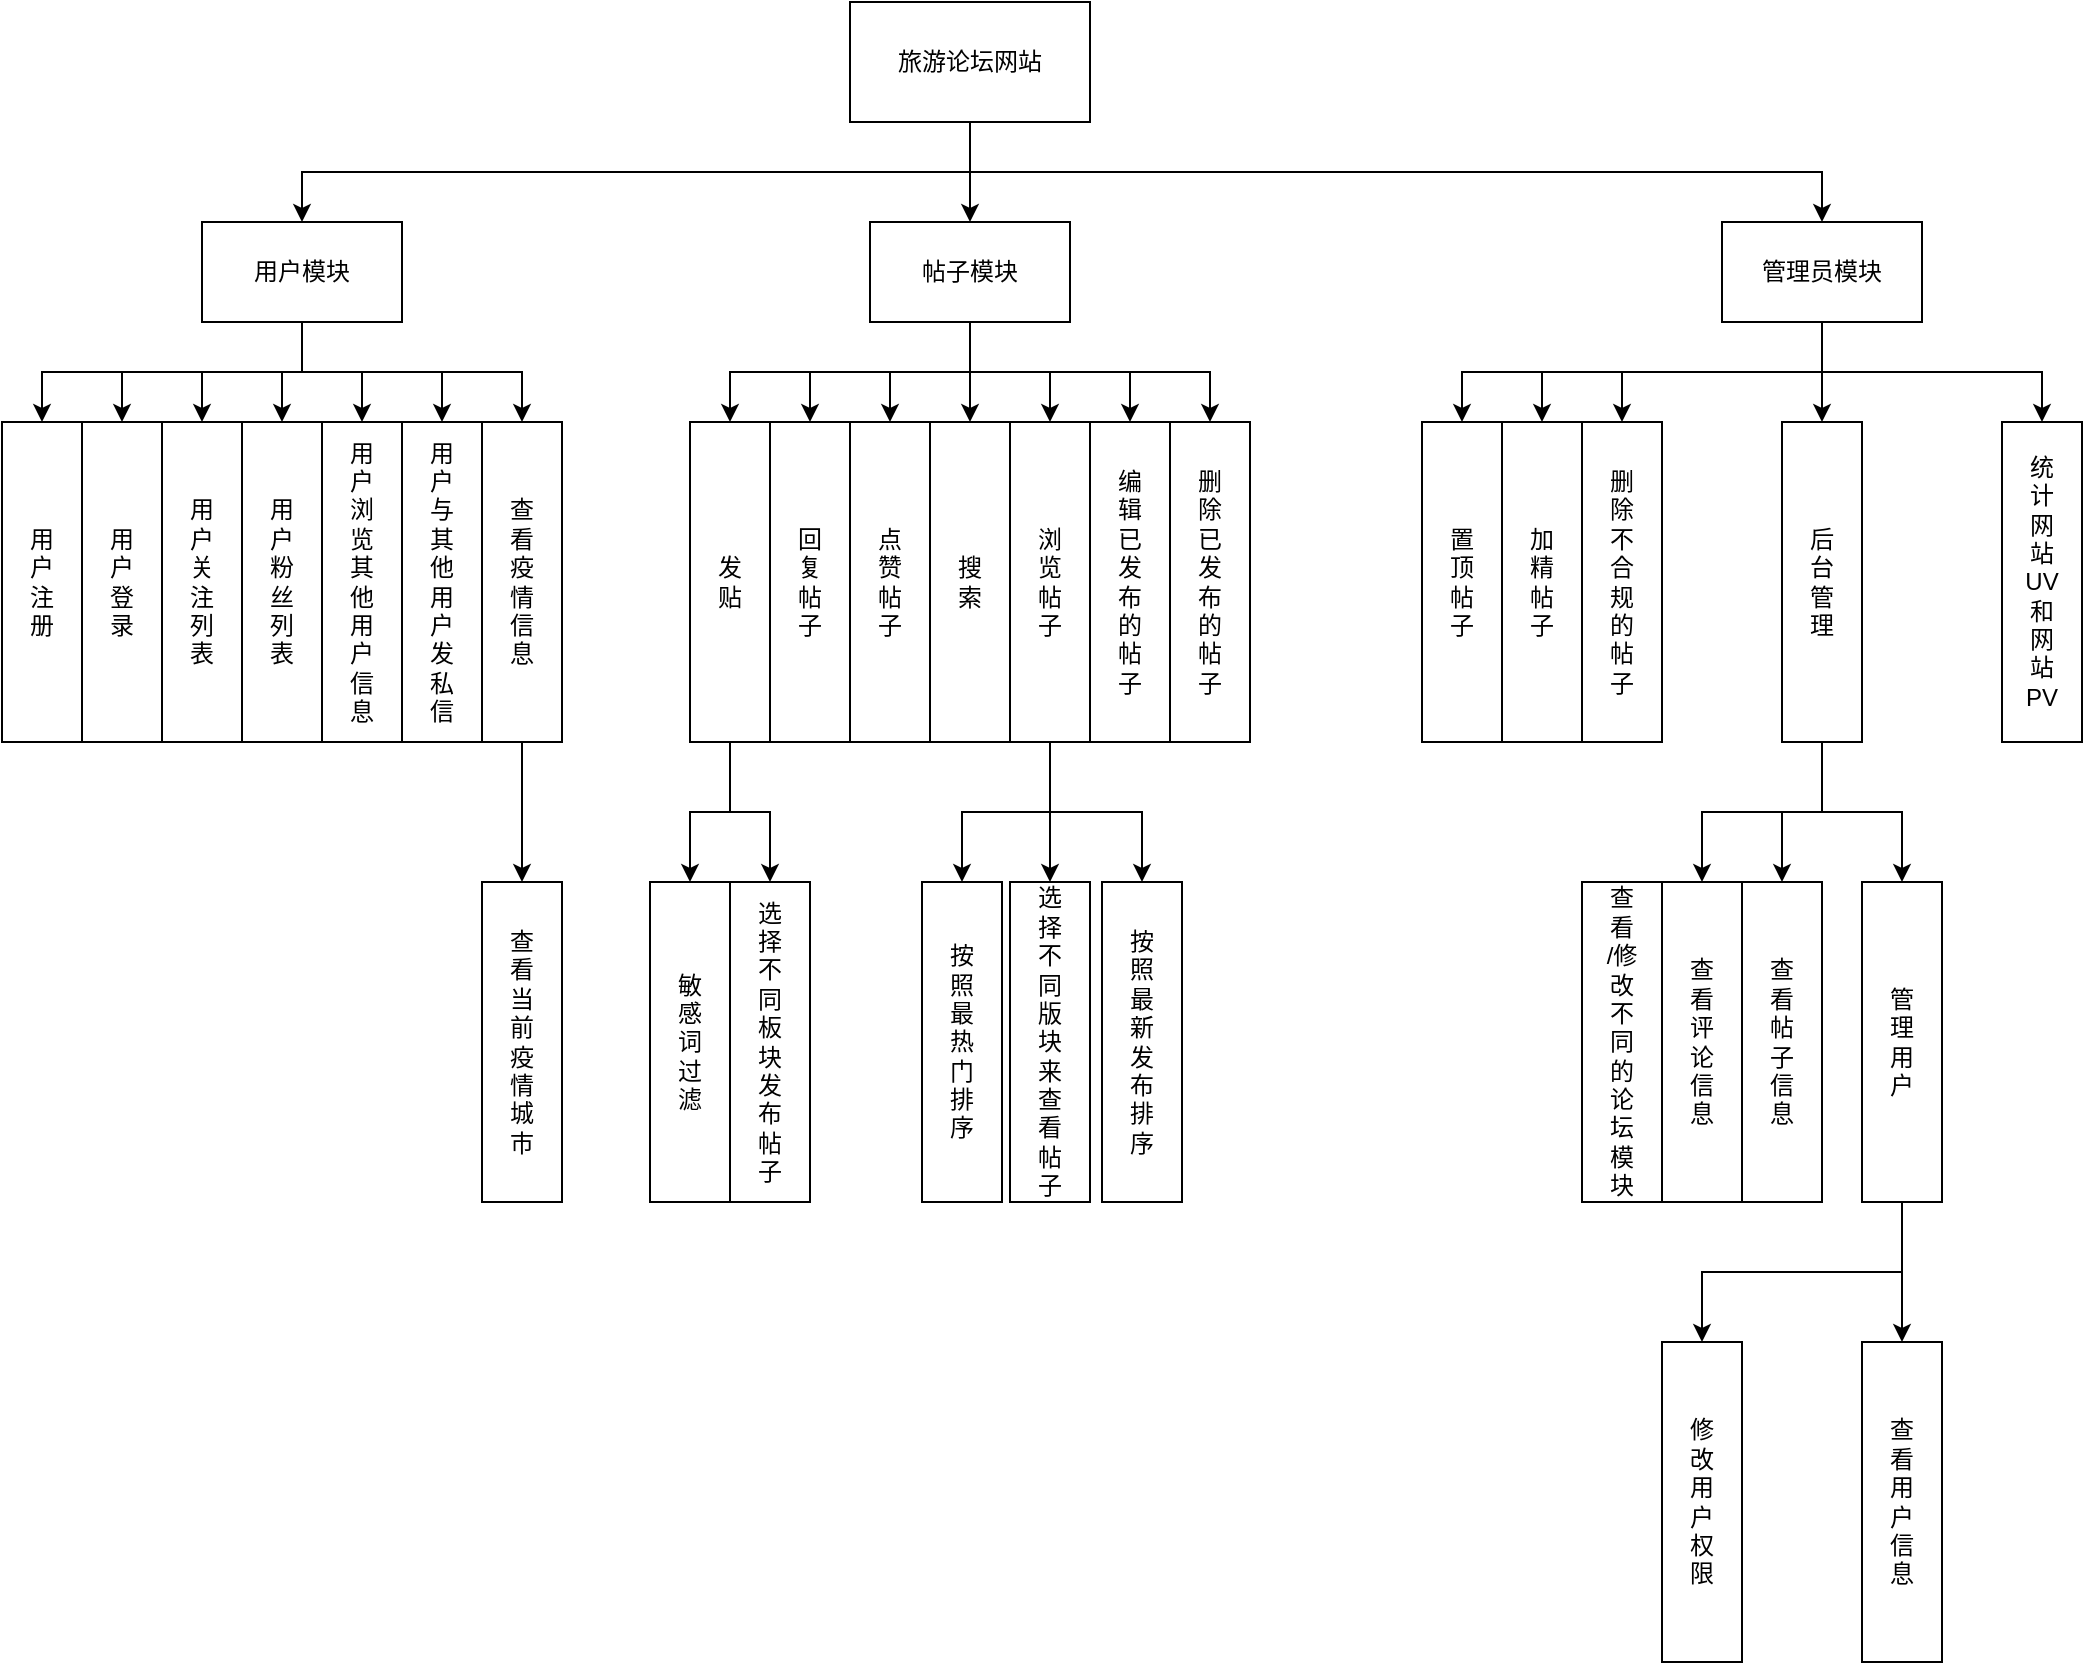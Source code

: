 <mxfile version="14.6.0" type="github">
  <diagram id="49rk-oyeW27E8G0W24V0" name="Page-1">
    <mxGraphModel dx="1038" dy="548" grid="1" gridSize="10" guides="1" tooltips="1" connect="1" arrows="1" fold="1" page="1" pageScale="1" pageWidth="1169" pageHeight="1654" math="0" shadow="0">
      <root>
        <mxCell id="0" />
        <mxCell id="1" parent="0" />
        <mxCell id="0Fw3cPpUBIYJnSgGxfYX-5" style="edgeStyle=orthogonalEdgeStyle;rounded=0;orthogonalLoop=1;jettySize=auto;html=1;exitX=0.5;exitY=1;exitDx=0;exitDy=0;entryX=0.5;entryY=0;entryDx=0;entryDy=0;" parent="1" source="0Fw3cPpUBIYJnSgGxfYX-1" target="0Fw3cPpUBIYJnSgGxfYX-3" edge="1">
          <mxGeometry relative="1" as="geometry" />
        </mxCell>
        <mxCell id="0Fw3cPpUBIYJnSgGxfYX-6" style="edgeStyle=orthogonalEdgeStyle;rounded=0;orthogonalLoop=1;jettySize=auto;html=1;exitX=0.5;exitY=1;exitDx=0;exitDy=0;entryX=0.5;entryY=0;entryDx=0;entryDy=0;" parent="1" source="0Fw3cPpUBIYJnSgGxfYX-1" target="0Fw3cPpUBIYJnSgGxfYX-2" edge="1">
          <mxGeometry relative="1" as="geometry" />
        </mxCell>
        <mxCell id="0Fw3cPpUBIYJnSgGxfYX-7" style="edgeStyle=orthogonalEdgeStyle;rounded=0;orthogonalLoop=1;jettySize=auto;html=1;exitX=0.5;exitY=1;exitDx=0;exitDy=0;" parent="1" source="0Fw3cPpUBIYJnSgGxfYX-1" target="0Fw3cPpUBIYJnSgGxfYX-4" edge="1">
          <mxGeometry relative="1" as="geometry" />
        </mxCell>
        <mxCell id="0Fw3cPpUBIYJnSgGxfYX-1" value="旅游论坛网站" style="rounded=0;whiteSpace=wrap;html=1;" parent="1" vertex="1">
          <mxGeometry x="524" y="40" width="120" height="60" as="geometry" />
        </mxCell>
        <mxCell id="0Fw3cPpUBIYJnSgGxfYX-9" style="edgeStyle=orthogonalEdgeStyle;rounded=0;orthogonalLoop=1;jettySize=auto;html=1;exitX=0.5;exitY=1;exitDx=0;exitDy=0;entryX=0.5;entryY=0;entryDx=0;entryDy=0;" parent="1" source="0Fw3cPpUBIYJnSgGxfYX-2" target="0Fw3cPpUBIYJnSgGxfYX-8" edge="1">
          <mxGeometry relative="1" as="geometry" />
        </mxCell>
        <mxCell id="0Fw3cPpUBIYJnSgGxfYX-14" style="edgeStyle=orthogonalEdgeStyle;rounded=0;orthogonalLoop=1;jettySize=auto;html=1;exitX=0.5;exitY=1;exitDx=0;exitDy=0;" parent="1" source="0Fw3cPpUBIYJnSgGxfYX-2" target="0Fw3cPpUBIYJnSgGxfYX-10" edge="1">
          <mxGeometry relative="1" as="geometry" />
        </mxCell>
        <mxCell id="0Fw3cPpUBIYJnSgGxfYX-15" style="edgeStyle=orthogonalEdgeStyle;rounded=0;orthogonalLoop=1;jettySize=auto;html=1;exitX=0.5;exitY=1;exitDx=0;exitDy=0;entryX=0.5;entryY=0;entryDx=0;entryDy=0;" parent="1" source="0Fw3cPpUBIYJnSgGxfYX-2" target="0Fw3cPpUBIYJnSgGxfYX-11" edge="1">
          <mxGeometry relative="1" as="geometry" />
        </mxCell>
        <mxCell id="0Fw3cPpUBIYJnSgGxfYX-16" style="edgeStyle=orthogonalEdgeStyle;rounded=0;orthogonalLoop=1;jettySize=auto;html=1;exitX=0.5;exitY=1;exitDx=0;exitDy=0;entryX=0.5;entryY=0;entryDx=0;entryDy=0;" parent="1" source="0Fw3cPpUBIYJnSgGxfYX-2" target="0Fw3cPpUBIYJnSgGxfYX-12" edge="1">
          <mxGeometry relative="1" as="geometry" />
        </mxCell>
        <mxCell id="0Fw3cPpUBIYJnSgGxfYX-18" style="edgeStyle=orthogonalEdgeStyle;rounded=0;orthogonalLoop=1;jettySize=auto;html=1;exitX=0.5;exitY=1;exitDx=0;exitDy=0;" parent="1" source="0Fw3cPpUBIYJnSgGxfYX-2" target="0Fw3cPpUBIYJnSgGxfYX-17" edge="1">
          <mxGeometry relative="1" as="geometry" />
        </mxCell>
        <mxCell id="Aib1ORKr1hlKCMjZjfiZ-2" style="edgeStyle=orthogonalEdgeStyle;rounded=0;orthogonalLoop=1;jettySize=auto;html=1;exitX=0.5;exitY=1;exitDx=0;exitDy=0;entryX=0.5;entryY=0;entryDx=0;entryDy=0;" parent="1" source="0Fw3cPpUBIYJnSgGxfYX-2" target="0Fw3cPpUBIYJnSgGxfYX-19" edge="1">
          <mxGeometry relative="1" as="geometry" />
        </mxCell>
        <mxCell id="Aib1ORKr1hlKCMjZjfiZ-3" style="edgeStyle=orthogonalEdgeStyle;rounded=0;orthogonalLoop=1;jettySize=auto;html=1;exitX=0.5;exitY=1;exitDx=0;exitDy=0;" parent="1" source="0Fw3cPpUBIYJnSgGxfYX-2" target="Aib1ORKr1hlKCMjZjfiZ-1" edge="1">
          <mxGeometry relative="1" as="geometry" />
        </mxCell>
        <mxCell id="0Fw3cPpUBIYJnSgGxfYX-2" value="用户模块&lt;span style=&quot;color: rgba(0 , 0 , 0 , 0) ; font-family: monospace ; font-size: 0px&quot;&gt;%3CmxGraphModel%3E%3Croot%3E%3CmxCell%20id%3D%220%22%2F%3E%3CmxCell%20id%3D%221%22%20parent%3D%220%22%2F%3E%3CmxCell%20id%3D%222%22%20value%3D%22%22%20style%3D%22rounded%3D0%3BwhiteSpace%3Dwrap%3Bhtml%3D1%3Brotation%3D90%3B%22%20vertex%3D%221%22%20parent%3D%221%22%3E%3CmxGeometry%20x%3D%22130%22%20y%3D%22315%22%20width%3D%22110%22%20height%3D%2240%22%20as%3D%22geometry%22%2F%3E%3C%2FmxCell%3E%3C%2Froot%3E%3C%2FmxGraphModel%3E&lt;/span&gt;" style="rounded=0;whiteSpace=wrap;html=1;" parent="1" vertex="1">
          <mxGeometry x="200" y="150" width="100" height="50" as="geometry" />
        </mxCell>
        <mxCell id="0Fw3cPpUBIYJnSgGxfYX-25" style="edgeStyle=orthogonalEdgeStyle;rounded=0;orthogonalLoop=1;jettySize=auto;html=1;exitX=0.5;exitY=1;exitDx=0;exitDy=0;entryX=0.5;entryY=0;entryDx=0;entryDy=0;" parent="1" source="0Fw3cPpUBIYJnSgGxfYX-3" target="0Fw3cPpUBIYJnSgGxfYX-20" edge="1">
          <mxGeometry relative="1" as="geometry" />
        </mxCell>
        <mxCell id="0Fw3cPpUBIYJnSgGxfYX-26" style="edgeStyle=orthogonalEdgeStyle;rounded=0;orthogonalLoop=1;jettySize=auto;html=1;exitX=0.5;exitY=1;exitDx=0;exitDy=0;entryX=0.5;entryY=0;entryDx=0;entryDy=0;" parent="1" source="0Fw3cPpUBIYJnSgGxfYX-3" target="0Fw3cPpUBIYJnSgGxfYX-21" edge="1">
          <mxGeometry relative="1" as="geometry" />
        </mxCell>
        <mxCell id="0Fw3cPpUBIYJnSgGxfYX-27" style="edgeStyle=orthogonalEdgeStyle;rounded=0;orthogonalLoop=1;jettySize=auto;html=1;exitX=0.5;exitY=1;exitDx=0;exitDy=0;entryX=0.5;entryY=0;entryDx=0;entryDy=0;" parent="1" source="0Fw3cPpUBIYJnSgGxfYX-3" target="0Fw3cPpUBIYJnSgGxfYX-22" edge="1">
          <mxGeometry relative="1" as="geometry" />
        </mxCell>
        <mxCell id="0Fw3cPpUBIYJnSgGxfYX-28" style="edgeStyle=orthogonalEdgeStyle;rounded=0;orthogonalLoop=1;jettySize=auto;html=1;exitX=0.5;exitY=1;exitDx=0;exitDy=0;entryX=0.5;entryY=0;entryDx=0;entryDy=0;" parent="1" source="0Fw3cPpUBIYJnSgGxfYX-3" target="0Fw3cPpUBIYJnSgGxfYX-23" edge="1">
          <mxGeometry relative="1" as="geometry" />
        </mxCell>
        <mxCell id="0Fw3cPpUBIYJnSgGxfYX-29" style="edgeStyle=orthogonalEdgeStyle;rounded=0;orthogonalLoop=1;jettySize=auto;html=1;exitX=0.5;exitY=1;exitDx=0;exitDy=0;entryX=0.5;entryY=0;entryDx=0;entryDy=0;" parent="1" source="0Fw3cPpUBIYJnSgGxfYX-3" target="0Fw3cPpUBIYJnSgGxfYX-24" edge="1">
          <mxGeometry relative="1" as="geometry" />
        </mxCell>
        <mxCell id="9nTC4yC89c74CwT-ZPIh-2" style="edgeStyle=orthogonalEdgeStyle;rounded=0;orthogonalLoop=1;jettySize=auto;html=1;exitX=0.5;exitY=1;exitDx=0;exitDy=0;entryX=0.5;entryY=0;entryDx=0;entryDy=0;" parent="1" source="0Fw3cPpUBIYJnSgGxfYX-3" target="9nTC4yC89c74CwT-ZPIh-1" edge="1">
          <mxGeometry relative="1" as="geometry" />
        </mxCell>
        <mxCell id="9nTC4yC89c74CwT-ZPIh-4" style="edgeStyle=orthogonalEdgeStyle;rounded=0;orthogonalLoop=1;jettySize=auto;html=1;exitX=0.5;exitY=1;exitDx=0;exitDy=0;entryX=0.5;entryY=0;entryDx=0;entryDy=0;" parent="1" source="0Fw3cPpUBIYJnSgGxfYX-3" target="9nTC4yC89c74CwT-ZPIh-3" edge="1">
          <mxGeometry relative="1" as="geometry" />
        </mxCell>
        <mxCell id="0Fw3cPpUBIYJnSgGxfYX-3" value="帖子模块" style="rounded=0;whiteSpace=wrap;html=1;" parent="1" vertex="1">
          <mxGeometry x="534" y="150" width="100" height="50" as="geometry" />
        </mxCell>
        <mxCell id="0Fw3cPpUBIYJnSgGxfYX-48" style="edgeStyle=orthogonalEdgeStyle;rounded=0;orthogonalLoop=1;jettySize=auto;html=1;exitX=0.5;exitY=1;exitDx=0;exitDy=0;entryX=0.5;entryY=0;entryDx=0;entryDy=0;" parent="1" source="0Fw3cPpUBIYJnSgGxfYX-4" target="0Fw3cPpUBIYJnSgGxfYX-32" edge="1">
          <mxGeometry relative="1" as="geometry" />
        </mxCell>
        <mxCell id="0Fw3cPpUBIYJnSgGxfYX-49" style="edgeStyle=orthogonalEdgeStyle;rounded=0;orthogonalLoop=1;jettySize=auto;html=1;exitX=0.5;exitY=1;exitDx=0;exitDy=0;entryX=0.5;entryY=0;entryDx=0;entryDy=0;" parent="1" source="0Fw3cPpUBIYJnSgGxfYX-4" target="0Fw3cPpUBIYJnSgGxfYX-31" edge="1">
          <mxGeometry relative="1" as="geometry" />
        </mxCell>
        <mxCell id="0Fw3cPpUBIYJnSgGxfYX-50" style="edgeStyle=orthogonalEdgeStyle;rounded=0;orthogonalLoop=1;jettySize=auto;html=1;exitX=0.5;exitY=1;exitDx=0;exitDy=0;entryX=0.5;entryY=0;entryDx=0;entryDy=0;" parent="1" source="0Fw3cPpUBIYJnSgGxfYX-4" target="0Fw3cPpUBIYJnSgGxfYX-30" edge="1">
          <mxGeometry relative="1" as="geometry" />
        </mxCell>
        <mxCell id="LJDHRofLUUuY2fHYKoGa-2" style="edgeStyle=orthogonalEdgeStyle;rounded=0;orthogonalLoop=1;jettySize=auto;html=1;exitX=0.5;exitY=1;exitDx=0;exitDy=0;entryX=0.5;entryY=0;entryDx=0;entryDy=0;" parent="1" source="0Fw3cPpUBIYJnSgGxfYX-4" target="LJDHRofLUUuY2fHYKoGa-1" edge="1">
          <mxGeometry relative="1" as="geometry" />
        </mxCell>
        <mxCell id="LJDHRofLUUuY2fHYKoGa-3" style="edgeStyle=orthogonalEdgeStyle;rounded=0;orthogonalLoop=1;jettySize=auto;html=1;exitX=0.5;exitY=1;exitDx=0;exitDy=0;entryX=0.5;entryY=0;entryDx=0;entryDy=0;" parent="1" source="0Fw3cPpUBIYJnSgGxfYX-4" target="0Fw3cPpUBIYJnSgGxfYX-51" edge="1">
          <mxGeometry relative="1" as="geometry" />
        </mxCell>
        <mxCell id="0Fw3cPpUBIYJnSgGxfYX-4" value="管理员模块" style="rounded=0;whiteSpace=wrap;html=1;" parent="1" vertex="1">
          <mxGeometry x="960" y="150" width="100" height="50" as="geometry" />
        </mxCell>
        <mxCell id="0Fw3cPpUBIYJnSgGxfYX-8" value="用&lt;br&gt;户&lt;br&gt;注&lt;br&gt;册" style="rounded=0;whiteSpace=wrap;html=1;" parent="1" vertex="1">
          <mxGeometry x="100" y="250" width="40" height="160" as="geometry" />
        </mxCell>
        <mxCell id="0Fw3cPpUBIYJnSgGxfYX-10" value="用&lt;br&gt;户&lt;br&gt;登&lt;br&gt;&lt;span style=&quot;color: rgba(0 , 0 , 0 , 0) ; font-family: monospace ; font-size: 0px&quot;&gt;%3CmxGraphModel%3E%3Croot%3E%3CmxCell%20id%3D%220%22%2F%3E%3CmxCell%20id%3D%221%22%20parent%3D%220%22%2F%3E%3CmxCell%20id%3D%222%22%20value%3D%22%E7%94%A8%26lt%3Bbr%26gt%3B%E6%88%B7%26lt%3Bbr%26gt%3B%E6%B3%A8%26lt%3Bbr%26gt%3B%E5%86%8C%22%20style%3D%22rounded%3D0%3BwhiteSpace%3Dwrap%3Bhtml%3D1%3B%22%20vertex%3D%221%22%20parent%3D%221%22%3E%3CmxGeometry%20x%3D%2290%22%20y%3D%22240%22%20width%3D%2240%22%20height%3D%22160%22%20as%3D%22geometry%22%2F%3E%3C%2FmxCell%3E%3C%2Froot%3E%3C%2FmxGraphModel%3E&lt;/span&gt;录" style="rounded=0;whiteSpace=wrap;html=1;" parent="1" vertex="1">
          <mxGeometry x="140" y="250" width="40" height="160" as="geometry" />
        </mxCell>
        <mxCell id="0Fw3cPpUBIYJnSgGxfYX-11" value="用&lt;br&gt;户&lt;br&gt;关&lt;br&gt;注&lt;br&gt;列&lt;span style=&quot;color: rgba(0 , 0 , 0 , 0) ; font-family: monospace ; font-size: 0px&quot;&gt;%3CmxGraphModel%3E%3Croot%3E%3CmxCell%20id%3D%220%22%2F%3E%3CmxCell%20id%3D%221%22%20parent%3D%220%22%2F%3E%3CmxCell%20id%3D%222%22%20value%3D%22%E7%94%A8%26lt%3Bbr%26gt%3B%E6%88%B7%26lt%3Bbr%26gt%3B%E7%99%BB%26lt%3Bbr%26gt%3B%26lt%3Bspan%20style%3D%26quot%3Bcolor%3A%20rgba(0%20%2C%200%20%2C%200%20%2C%200)%20%3B%20font-family%3A%20monospace%20%3B%20font-size%3A%200px%26quot%3B%26gt%3B%253CmxGraphModel%253E%253Croot%253E%253CmxCell%2520id%253D%25220%2522%252F%253E%253CmxCell%2520id%253D%25221%2522%2520parent%253D%25220%2522%252F%253E%253CmxCell%2520id%253D%25222%2522%2520value%253D%2522%25E7%2594%25A8%2526lt%253Bbr%2526gt%253B%25E6%2588%25B7%2526lt%253Bbr%2526gt%253B%25E6%25B3%25A8%2526lt%253Bbr%2526gt%253B%25E5%2586%258C%2522%2520style%253D%2522rounded%253D0%253BwhiteSpace%253Dwrap%253Bhtml%253D1%253B%2522%2520vertex%253D%25221%2522%2520parent%253D%25221%2522%253E%253CmxGeometry%2520x%253D%252290%2522%2520y%253D%2522240%2522%2520width%253D%252240%2522%2520height%253D%2522160%2522%2520as%253D%2522geometry%2522%252F%253E%253C%252FmxCell%253E%253C%252Froot%253E%253C%252FmxGraphModel%253E%26lt%3B%2Fspan%26gt%3B%E5%BD%95%22%20style%3D%22rounded%3D0%3BwhiteSpace%3Dwrap%3Bhtml%3D1%3B%22%20vertex%3D%221%22%20parent%3D%221%22%3E%3CmxGeometry%20x%3D%22130%22%20y%3D%22240%22%20width%3D%2240%22%20height%3D%22160%22%20as%3D%22geometry%22%2F%3E%3C%2FmxCell%3E%3C%2Froot%3E%3C%2FmxGraphModel%3&lt;/span&gt;&lt;span style=&quot;color: rgba(0 , 0 , 0 , 0) ; font-family: monospace ; font-size: 0px&quot;&gt;%3CmxGraphModel%3E%3Croot%3E%3CmxCell%20id%3D%220%22%2F%3E%3CmxCell%20id%3D%221%22%20parent%3D%220%22%2F%3E%3CmxCell%20id%3D%222%22%20value%3D%22%E7%94%A8%26lt%3Bbr%26gt%3B%E6%88%B7%26lt%3Bbr%26gt%3B%E7%99%BB%26lt%3Bbr%26gt%3B%26lt%3Bspan%20style%3D%26quot%3Bcolor%3A%20rgba(0%20%2C%200%20%2C%200%20%2C%200)%20%3B%20font-family%3A%20monospace%20%3B%20font-size%3A%200px%26quot%3B%26gt%3B%253CmxGraphModel%253E%253Croot%253E%253CmxCell%2520id%253D%25220%2522%252F%253E%253CmxCell%2520id%253D%25221%2522%2520parent%253D%25220%2522%252F%253E%253CmxCell%2520id%253D%25222%2522%2520value%253D%2522%25E7%2594%25A8%2526lt%253Bbr%2526gt%253B%25E6%2588%25B7%2526lt%253Bbr%2526gt%253B%25E6%25B3%25A8%2526lt%253Bbr%2526gt%253B%25E5%2586%258C%2522%2520style%253D%2522rounded%253D0%253BwhiteSpace%253Dwrap%253Bhtml%253D1%253B%2522%2520vertex%253D%25221%2522%2520parent%253D%25221%2522%253E%253CmxGeometry%2520x%253D%252290%2522%2520y%253D%2522240%2522%2520width%253D%252240%2522%2520height%253D%2522160%2522%2520as%253D%2522geometry%2522%252F%253E%253C%252FmxCell%253E%253C%252Froot%253E%253C%252FmxGraphModel%253E%26lt%3B%2Fspan%26gt%3B%E5%BD%95%22%20style%3D%22rounded%3D0%3BwhiteSpace%3Dwrap%3Bhtml%3D1%3B%22%20vertex%3D%221%22%20parent%3D%221%22%3E%3CmxGeometry%20x%3D%22130%22%20y%3D%22240%22%20width%3D%2240%22%20height%3D%22160%22%20as%3D%22geometry%22%2F%3E%3C%2FmxCell%3E%3C%2Froot%3E%3C%2FmxGraphModel%3E&lt;/span&gt;&lt;span style=&quot;color: rgba(0 , 0 , 0 , 0) ; font-family: monospace ; font-size: 0px&quot;&gt;&lt;br&gt;&lt;/span&gt;表" style="rounded=0;whiteSpace=wrap;html=1;" parent="1" vertex="1">
          <mxGeometry x="180" y="250" width="40" height="160" as="geometry" />
        </mxCell>
        <mxCell id="0Fw3cPpUBIYJnSgGxfYX-12" value="用&lt;br&gt;户&lt;br&gt;粉&lt;br&gt;丝&lt;br&gt;列&lt;br&gt;表" style="rounded=0;whiteSpace=wrap;html=1;" parent="1" vertex="1">
          <mxGeometry x="220" y="250" width="40" height="160" as="geometry" />
        </mxCell>
        <mxCell id="0Fw3cPpUBIYJnSgGxfYX-17" value="用&lt;br&gt;户&lt;br&gt;浏&lt;br&gt;览&lt;br&gt;其&lt;br&gt;他&lt;br&gt;用&lt;br&gt;户&lt;br&gt;信&lt;br&gt;息" style="rounded=0;whiteSpace=wrap;html=1;" parent="1" vertex="1">
          <mxGeometry x="260" y="250" width="40" height="160" as="geometry" />
        </mxCell>
        <mxCell id="0Fw3cPpUBIYJnSgGxfYX-19" value="用&lt;br&gt;户&lt;br&gt;与&lt;br&gt;其&lt;br&gt;他&lt;br&gt;用&lt;br&gt;户&lt;br&gt;发&lt;br&gt;私&lt;br&gt;信" style="rounded=0;whiteSpace=wrap;html=1;" parent="1" vertex="1">
          <mxGeometry x="300" y="250" width="40" height="160" as="geometry" />
        </mxCell>
        <mxCell id="0Fw3cPpUBIYJnSgGxfYX-53" style="edgeStyle=orthogonalEdgeStyle;rounded=0;orthogonalLoop=1;jettySize=auto;html=1;exitX=0.5;exitY=1;exitDx=0;exitDy=0;entryX=0.5;entryY=0;entryDx=0;entryDy=0;" parent="1" source="0Fw3cPpUBIYJnSgGxfYX-20" target="0Fw3cPpUBIYJnSgGxfYX-52" edge="1">
          <mxGeometry relative="1" as="geometry" />
        </mxCell>
        <mxCell id="dcfs0Wz5_SPa3byIA_bY-2" style="edgeStyle=orthogonalEdgeStyle;rounded=0;orthogonalLoop=1;jettySize=auto;html=1;exitX=0.5;exitY=1;exitDx=0;exitDy=0;entryX=0.5;entryY=0;entryDx=0;entryDy=0;" edge="1" parent="1" source="0Fw3cPpUBIYJnSgGxfYX-20" target="dcfs0Wz5_SPa3byIA_bY-1">
          <mxGeometry relative="1" as="geometry" />
        </mxCell>
        <mxCell id="0Fw3cPpUBIYJnSgGxfYX-20" value="发&lt;br&gt;&lt;span style=&quot;color: rgba(0 , 0 , 0 , 0) ; font-family: monospace ; font-size: 0px&quot;&gt;%3CmxGraphModel%3E%3Croot%3E%3CmxCell%20id%3D%220%22%2F%3E%3CmxCell%20id%3D%221%22%20parent%3D%220%22%2F%3E%3CmxCell%20id%3D%222%22%20value%3D%22%E7%94%A8%26lt%3Bbr%26gt%3B%E6%88%B7%26lt%3Bbr%26gt%3B%E4%B8%8E%26lt%3Bbr%26gt%3B%E5%85%B6%26lt%3Bbr%26gt%3B%E4%BB%96%26lt%3Bbr%26gt%3B%E7%94%A8%26lt%3Bbr%26gt%3B%E6%88%B7%26lt%3Bbr%26gt%3B%E5%8F%91%26lt%3Bbr%26gt%3B%E7%A7%81%26lt%3Bbr%26gt%3B%E4%BF%A1%22%20style%3D%22rounded%3D0%3BwhiteSpace%3Dwrap%3Bhtml%3D1%3B%22%20vertex%3D%221%22%20parent%3D%221%22%3E%3CmxGeometry%20x%3D%22260%22%20y%3D%22240%22%20width%3D%2240%22%20height%3D%22160%22%20as%3D%22geometry%22%2F%3E%3C%2FmxCell%3E%3C%2Froot%3E%3C%2FmxGraphModel%3E&lt;/span&gt;贴" style="rounded=0;whiteSpace=wrap;html=1;" parent="1" vertex="1">
          <mxGeometry x="444" y="250" width="40" height="160" as="geometry" />
        </mxCell>
        <mxCell id="0Fw3cPpUBIYJnSgGxfYX-21" value="回&lt;br&gt;复&lt;br&gt;帖&lt;br&gt;子" style="rounded=0;whiteSpace=wrap;html=1;" parent="1" vertex="1">
          <mxGeometry x="484" y="250" width="40" height="160" as="geometry" />
        </mxCell>
        <mxCell id="0Fw3cPpUBIYJnSgGxfYX-43" style="edgeStyle=orthogonalEdgeStyle;rounded=0;orthogonalLoop=1;jettySize=auto;html=1;exitX=0.5;exitY=1;exitDx=0;exitDy=0;entryX=0.5;entryY=0;entryDx=0;entryDy=0;" parent="1" source="0Fw3cPpUBIYJnSgGxfYX-22" target="0Fw3cPpUBIYJnSgGxfYX-40" edge="1">
          <mxGeometry relative="1" as="geometry" />
        </mxCell>
        <mxCell id="0Fw3cPpUBIYJnSgGxfYX-44" style="edgeStyle=orthogonalEdgeStyle;rounded=0;orthogonalLoop=1;jettySize=auto;html=1;exitX=0.5;exitY=1;exitDx=0;exitDy=0;entryX=0.5;entryY=0;entryDx=0;entryDy=0;" parent="1" source="0Fw3cPpUBIYJnSgGxfYX-22" target="0Fw3cPpUBIYJnSgGxfYX-41" edge="1">
          <mxGeometry relative="1" as="geometry" />
        </mxCell>
        <mxCell id="dm9BfPnngOULqMG_yk5y-2" style="edgeStyle=orthogonalEdgeStyle;rounded=0;orthogonalLoop=1;jettySize=auto;html=1;exitX=0.5;exitY=1;exitDx=0;exitDy=0;entryX=0.5;entryY=0;entryDx=0;entryDy=0;" parent="1" source="0Fw3cPpUBIYJnSgGxfYX-22" target="dm9BfPnngOULqMG_yk5y-1" edge="1">
          <mxGeometry relative="1" as="geometry" />
        </mxCell>
        <mxCell id="0Fw3cPpUBIYJnSgGxfYX-22" value="浏&lt;br&gt;览&lt;br&gt;帖&lt;br&gt;子" style="rounded=0;whiteSpace=wrap;html=1;" parent="1" vertex="1">
          <mxGeometry x="604" y="250" width="40" height="160" as="geometry" />
        </mxCell>
        <mxCell id="0Fw3cPpUBIYJnSgGxfYX-23" value="搜&lt;br&gt;索" style="rounded=0;whiteSpace=wrap;html=1;" parent="1" vertex="1">
          <mxGeometry x="564" y="250" width="40" height="160" as="geometry" />
        </mxCell>
        <mxCell id="0Fw3cPpUBIYJnSgGxfYX-24" value="编&lt;br&gt;辑&lt;br&gt;已&lt;br&gt;发&lt;br&gt;布&lt;br&gt;的&lt;br&gt;帖&lt;br&gt;子" style="rounded=0;whiteSpace=wrap;html=1;" parent="1" vertex="1">
          <mxGeometry x="644" y="250" width="40" height="160" as="geometry" />
        </mxCell>
        <mxCell id="0Fw3cPpUBIYJnSgGxfYX-30" value="置&lt;br&gt;顶&lt;br&gt;帖&lt;br&gt;子" style="rounded=0;whiteSpace=wrap;html=1;" parent="1" vertex="1">
          <mxGeometry x="810" y="250" width="40" height="160" as="geometry" />
        </mxCell>
        <mxCell id="0Fw3cPpUBIYJnSgGxfYX-31" value="加&lt;br&gt;精&lt;br&gt;帖&lt;br&gt;子" style="rounded=0;whiteSpace=wrap;html=1;" parent="1" vertex="1">
          <mxGeometry x="850" y="250" width="40" height="160" as="geometry" />
        </mxCell>
        <mxCell id="0Fw3cPpUBIYJnSgGxfYX-32" value="删&lt;br&gt;除&lt;br&gt;不&lt;br&gt;合&lt;br&gt;规&lt;br&gt;的&lt;br&gt;帖&lt;br&gt;子" style="rounded=0;whiteSpace=wrap;html=1;" parent="1" vertex="1">
          <mxGeometry x="890" y="250" width="40" height="160" as="geometry" />
        </mxCell>
        <mxCell id="0Fw3cPpUBIYJnSgGxfYX-35" style="edgeStyle=orthogonalEdgeStyle;rounded=0;orthogonalLoop=1;jettySize=auto;html=1;exitX=0.5;exitY=1;exitDx=0;exitDy=0;entryX=0.5;entryY=0;entryDx=0;entryDy=0;" parent="1" source="0Fw3cPpUBIYJnSgGxfYX-33" target="0Fw3cPpUBIYJnSgGxfYX-34" edge="1">
          <mxGeometry relative="1" as="geometry" />
        </mxCell>
        <mxCell id="0Fw3cPpUBIYJnSgGxfYX-37" style="edgeStyle=orthogonalEdgeStyle;rounded=0;orthogonalLoop=1;jettySize=auto;html=1;exitX=0.5;exitY=1;exitDx=0;exitDy=0;" parent="1" source="0Fw3cPpUBIYJnSgGxfYX-33" target="0Fw3cPpUBIYJnSgGxfYX-36" edge="1">
          <mxGeometry relative="1" as="geometry" />
        </mxCell>
        <mxCell id="0Fw3cPpUBIYJnSgGxfYX-33" value="管&lt;br&gt;理&lt;br&gt;用&lt;br&gt;户" style="rounded=0;whiteSpace=wrap;html=1;" parent="1" vertex="1">
          <mxGeometry x="1030" y="480" width="40" height="160" as="geometry" />
        </mxCell>
        <mxCell id="0Fw3cPpUBIYJnSgGxfYX-34" value="修&lt;br&gt;改&lt;br&gt;用&lt;br&gt;户&lt;br&gt;权&lt;br&gt;&lt;span style=&quot;color: rgba(0 , 0 , 0 , 0) ; font-family: monospace ; font-size: 0px&quot;&gt;%3CmxGraphModel%3E%3Croot%3E%3CmxCell%20id%3D%220%22%2F%3E%3CmxCell%20id%3D%221%22%20parent%3D%220%22%2F%3E%3CmxCell%20id%3D%222%22%20value%3D%22%E7%AE%A1%26lt%3Bbr%26gt%3B%E7%90%86%26lt%3Bbr%26gt%3B%E7%94%A8%26lt%3Bbr%26gt%3B%E6%88%B7%22%20style%3D%22rounded%3D0%3BwhiteSpace%3Dwrap%3Bhtml%3D1%3B%22%20vertex%3D%221%22%20parent%3D%221%22%3E%3CmxGeometry%20x%3D%221030%22%20y%3D%22250%22%20width%3D%2240%22%20height%3D%22160%22%20as%3D%22geometry%22%2F%3E%3C%2FmxCell%3E%3C%2Froot%3E%3C%2FmxGraphModel%3E&lt;/span&gt;限" style="rounded=0;whiteSpace=wrap;html=1;" parent="1" vertex="1">
          <mxGeometry x="930" y="710" width="40" height="160" as="geometry" />
        </mxCell>
        <mxCell id="0Fw3cPpUBIYJnSgGxfYX-36" value="查&lt;br&gt;看&lt;br&gt;用&lt;br&gt;户&lt;br&gt;信&lt;br&gt;息" style="rounded=0;whiteSpace=wrap;html=1;" parent="1" vertex="1">
          <mxGeometry x="1030" y="710" width="40" height="160" as="geometry" />
        </mxCell>
        <mxCell id="0Fw3cPpUBIYJnSgGxfYX-38" value="查&lt;br&gt;看&lt;br&gt;评&lt;br&gt;论&lt;br&gt;信&lt;br&gt;息" style="rounded=0;whiteSpace=wrap;html=1;" parent="1" vertex="1">
          <mxGeometry x="930" y="480" width="40" height="160" as="geometry" />
        </mxCell>
        <mxCell id="0Fw3cPpUBIYJnSgGxfYX-39" value="查&lt;br&gt;看&lt;br&gt;帖&lt;br&gt;子&lt;br&gt;信&lt;br&gt;息" style="rounded=0;whiteSpace=wrap;html=1;" parent="1" vertex="1">
          <mxGeometry x="970" y="480" width="40" height="160" as="geometry" />
        </mxCell>
        <mxCell id="0Fw3cPpUBIYJnSgGxfYX-40" value="按&lt;br&gt;照&lt;br&gt;最&lt;br&gt;热&lt;br&gt;门&lt;br&gt;排&lt;br&gt;序" style="rounded=0;whiteSpace=wrap;html=1;" parent="1" vertex="1">
          <mxGeometry x="560" y="480" width="40" height="160" as="geometry" />
        </mxCell>
        <mxCell id="0Fw3cPpUBIYJnSgGxfYX-41" value="按&lt;br&gt;照&lt;br&gt;最&lt;br&gt;新&lt;br&gt;发&lt;br&gt;布&lt;br&gt;排&lt;br&gt;序" style="rounded=0;whiteSpace=wrap;html=1;" parent="1" vertex="1">
          <mxGeometry x="650" y="480" width="40" height="160" as="geometry" />
        </mxCell>
        <mxCell id="0Fw3cPpUBIYJnSgGxfYX-51" value="统&lt;br&gt;计&lt;br&gt;网&lt;br&gt;站&lt;br&gt;UV&lt;br&gt;和&lt;br&gt;网&lt;br&gt;站&lt;br&gt;PV" style="rounded=0;whiteSpace=wrap;html=1;" parent="1" vertex="1">
          <mxGeometry x="1100" y="250" width="40" height="160" as="geometry" />
        </mxCell>
        <mxCell id="0Fw3cPpUBIYJnSgGxfYX-52" value="敏&lt;br&gt;感&lt;br&gt;词&lt;br&gt;过&lt;br&gt;滤" style="rounded=0;whiteSpace=wrap;html=1;" parent="1" vertex="1">
          <mxGeometry x="424" y="480" width="40" height="160" as="geometry" />
        </mxCell>
        <mxCell id="9nTC4yC89c74CwT-ZPIh-1" value="点&lt;br&gt;赞&lt;br&gt;帖&lt;br&gt;子" style="rounded=0;whiteSpace=wrap;html=1;" parent="1" vertex="1">
          <mxGeometry x="524" y="250" width="40" height="160" as="geometry" />
        </mxCell>
        <mxCell id="9nTC4yC89c74CwT-ZPIh-3" value="删&lt;br&gt;除&lt;br&gt;已&lt;br&gt;发&lt;br&gt;布&lt;br&gt;的&lt;br&gt;帖&lt;br&gt;子" style="rounded=0;whiteSpace=wrap;html=1;" parent="1" vertex="1">
          <mxGeometry x="684" y="250" width="40" height="160" as="geometry" />
        </mxCell>
        <mxCell id="LJDHRofLUUuY2fHYKoGa-4" style="edgeStyle=orthogonalEdgeStyle;rounded=0;orthogonalLoop=1;jettySize=auto;html=1;exitX=0.5;exitY=1;exitDx=0;exitDy=0;entryX=0.5;entryY=0;entryDx=0;entryDy=0;" parent="1" source="LJDHRofLUUuY2fHYKoGa-1" target="0Fw3cPpUBIYJnSgGxfYX-38" edge="1">
          <mxGeometry relative="1" as="geometry" />
        </mxCell>
        <mxCell id="LJDHRofLUUuY2fHYKoGa-5" style="edgeStyle=orthogonalEdgeStyle;rounded=0;orthogonalLoop=1;jettySize=auto;html=1;exitX=0.5;exitY=1;exitDx=0;exitDy=0;" parent="1" source="LJDHRofLUUuY2fHYKoGa-1" target="0Fw3cPpUBIYJnSgGxfYX-39" edge="1">
          <mxGeometry relative="1" as="geometry" />
        </mxCell>
        <mxCell id="LJDHRofLUUuY2fHYKoGa-6" style="edgeStyle=orthogonalEdgeStyle;rounded=0;orthogonalLoop=1;jettySize=auto;html=1;exitX=0.5;exitY=1;exitDx=0;exitDy=0;" parent="1" source="LJDHRofLUUuY2fHYKoGa-1" target="0Fw3cPpUBIYJnSgGxfYX-33" edge="1">
          <mxGeometry relative="1" as="geometry" />
        </mxCell>
        <mxCell id="LJDHRofLUUuY2fHYKoGa-1" value="后&lt;br&gt;台&lt;br&gt;管&lt;br&gt;理" style="rounded=0;whiteSpace=wrap;html=1;" parent="1" vertex="1">
          <mxGeometry x="990" y="250" width="40" height="160" as="geometry" />
        </mxCell>
        <mxCell id="Aib1ORKr1hlKCMjZjfiZ-5" style="edgeStyle=orthogonalEdgeStyle;rounded=0;orthogonalLoop=1;jettySize=auto;html=1;exitX=0.5;exitY=1;exitDx=0;exitDy=0;" parent="1" source="Aib1ORKr1hlKCMjZjfiZ-1" target="Aib1ORKr1hlKCMjZjfiZ-4" edge="1">
          <mxGeometry relative="1" as="geometry" />
        </mxCell>
        <mxCell id="Aib1ORKr1hlKCMjZjfiZ-1" value="查&lt;br&gt;看&lt;br&gt;疫&lt;br&gt;情&lt;br&gt;信&lt;br&gt;息" style="rounded=0;whiteSpace=wrap;html=1;" parent="1" vertex="1">
          <mxGeometry x="340" y="250" width="40" height="160" as="geometry" />
        </mxCell>
        <mxCell id="Aib1ORKr1hlKCMjZjfiZ-4" value="查&lt;br&gt;看&lt;br&gt;当&lt;br&gt;前&lt;br&gt;疫&lt;br&gt;情&lt;br&gt;城&lt;br&gt;市" style="rounded=0;whiteSpace=wrap;html=1;" parent="1" vertex="1">
          <mxGeometry x="340" y="480" width="40" height="160" as="geometry" />
        </mxCell>
        <mxCell id="dm9BfPnngOULqMG_yk5y-1" value="选&lt;br&gt;择&lt;br&gt;不&lt;br&gt;同&lt;br&gt;版&lt;br&gt;块&lt;br&gt;来&lt;br&gt;查&lt;br&gt;看&lt;br&gt;帖&lt;br&gt;子" style="rounded=0;whiteSpace=wrap;html=1;" parent="1" vertex="1">
          <mxGeometry x="604" y="480" width="40" height="160" as="geometry" />
        </mxCell>
        <mxCell id="dm9BfPnngOULqMG_yk5y-3" value="查&lt;br&gt;看&lt;br&gt;/修&lt;br&gt;改&lt;br&gt;不&lt;br&gt;同&lt;br&gt;的&lt;br&gt;论&lt;br&gt;坛&lt;br&gt;模&lt;br&gt;块" style="rounded=0;whiteSpace=wrap;html=1;" parent="1" vertex="1">
          <mxGeometry x="890" y="480" width="40" height="160" as="geometry" />
        </mxCell>
        <mxCell id="dcfs0Wz5_SPa3byIA_bY-1" value="选&lt;br&gt;择&lt;br&gt;不&lt;br&gt;同&lt;br&gt;板&lt;br&gt;块&lt;br&gt;发&lt;br&gt;布&lt;br&gt;帖&lt;br&gt;子" style="rounded=0;whiteSpace=wrap;html=1;" vertex="1" parent="1">
          <mxGeometry x="464" y="480" width="40" height="160" as="geometry" />
        </mxCell>
      </root>
    </mxGraphModel>
  </diagram>
</mxfile>

